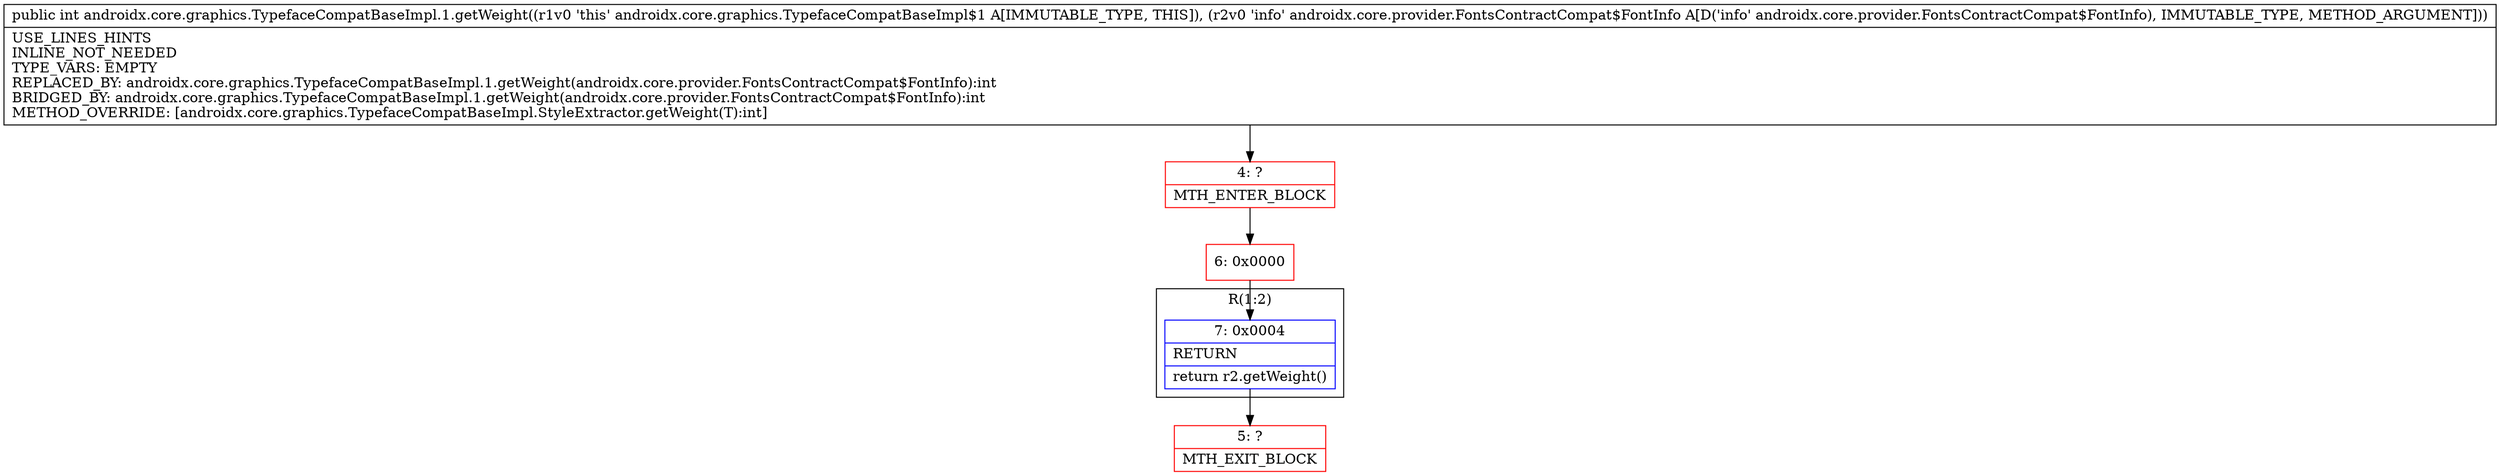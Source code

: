 digraph "CFG forandroidx.core.graphics.TypefaceCompatBaseImpl.1.getWeight(Landroidx\/core\/provider\/FontsContractCompat$FontInfo;)I" {
subgraph cluster_Region_39061522 {
label = "R(1:2)";
node [shape=record,color=blue];
Node_7 [shape=record,label="{7\:\ 0x0004|RETURN\l|return r2.getWeight()\l}"];
}
Node_4 [shape=record,color=red,label="{4\:\ ?|MTH_ENTER_BLOCK\l}"];
Node_6 [shape=record,color=red,label="{6\:\ 0x0000}"];
Node_5 [shape=record,color=red,label="{5\:\ ?|MTH_EXIT_BLOCK\l}"];
MethodNode[shape=record,label="{public int androidx.core.graphics.TypefaceCompatBaseImpl.1.getWeight((r1v0 'this' androidx.core.graphics.TypefaceCompatBaseImpl$1 A[IMMUTABLE_TYPE, THIS]), (r2v0 'info' androidx.core.provider.FontsContractCompat$FontInfo A[D('info' androidx.core.provider.FontsContractCompat$FontInfo), IMMUTABLE_TYPE, METHOD_ARGUMENT]))  | USE_LINES_HINTS\lINLINE_NOT_NEEDED\lTYPE_VARS: EMPTY\lREPLACED_BY: androidx.core.graphics.TypefaceCompatBaseImpl.1.getWeight(androidx.core.provider.FontsContractCompat$FontInfo):int\lBRIDGED_BY: androidx.core.graphics.TypefaceCompatBaseImpl.1.getWeight(androidx.core.provider.FontsContractCompat$FontInfo):int\lMETHOD_OVERRIDE: [androidx.core.graphics.TypefaceCompatBaseImpl.StyleExtractor.getWeight(T):int]\l}"];
MethodNode -> Node_4;Node_7 -> Node_5;
Node_4 -> Node_6;
Node_6 -> Node_7;
}

